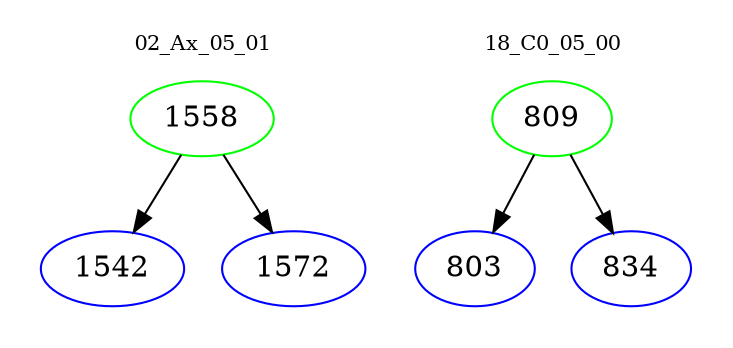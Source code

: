 digraph{
subgraph cluster_0 {
color = white
label = "02_Ax_05_01";
fontsize=10;
T0_1558 [label="1558", color="green"]
T0_1558 -> T0_1542 [color="black"]
T0_1542 [label="1542", color="blue"]
T0_1558 -> T0_1572 [color="black"]
T0_1572 [label="1572", color="blue"]
}
subgraph cluster_1 {
color = white
label = "18_C0_05_00";
fontsize=10;
T1_809 [label="809", color="green"]
T1_809 -> T1_803 [color="black"]
T1_803 [label="803", color="blue"]
T1_809 -> T1_834 [color="black"]
T1_834 [label="834", color="blue"]
}
}
